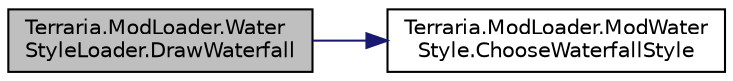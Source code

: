 digraph "Terraria.ModLoader.WaterStyleLoader.DrawWaterfall"
{
  edge [fontname="Helvetica",fontsize="10",labelfontname="Helvetica",labelfontsize="10"];
  node [fontname="Helvetica",fontsize="10",shape=record];
  rankdir="LR";
  Node5 [label="Terraria.ModLoader.Water\lStyleLoader.DrawWaterfall",height=0.2,width=0.4,color="black", fillcolor="grey75", style="filled", fontcolor="black"];
  Node5 -> Node6 [color="midnightblue",fontsize="10",style="solid",fontname="Helvetica"];
  Node6 [label="Terraria.ModLoader.ModWater\lStyle.ChooseWaterfallStyle",height=0.2,width=0.4,color="black", fillcolor="white", style="filled",URL="$class_terraria_1_1_mod_loader_1_1_mod_water_style.html#ab32a21465ad930bd6d3ff7ff42d54efb"];
}
